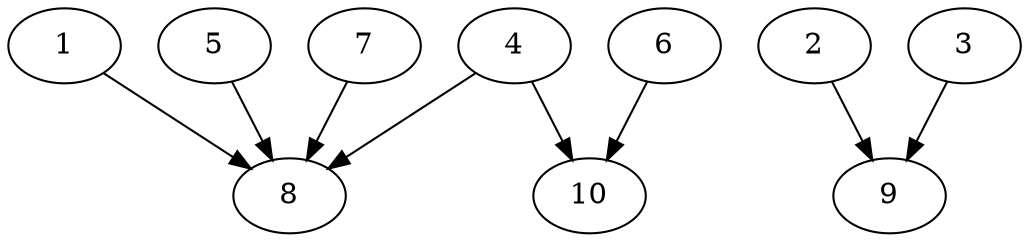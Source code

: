 // DAG automatically generated by daggen at Thu Oct  3 13:58:05 2019
// ./daggen --dot -n 10 --ccr 0.3 --fat 0.9 --regular 0.7 --density 0.5 --mindata 5242880 --maxdata 52428800 
digraph G {
  1 [size="164539733", alpha="0.08", expect_size="49361920"] 
  1 -> 8 [size ="49361920"]
  2 [size="126812160", alpha="0.02", expect_size="38043648"] 
  2 -> 9 [size ="38043648"]
  3 [size="64522240", alpha="0.20", expect_size="19356672"] 
  3 -> 9 [size ="19356672"]
  4 [size="46789973", alpha="0.19", expect_size="14036992"] 
  4 -> 8 [size ="14036992"]
  4 -> 10 [size ="14036992"]
  5 [size="51360427", alpha="0.17", expect_size="15408128"] 
  5 -> 8 [size ="15408128"]
  6 [size="25545387", alpha="0.15", expect_size="7663616"] 
  6 -> 10 [size ="7663616"]
  7 [size="50954240", alpha="0.12", expect_size="15286272"] 
  7 -> 8 [size ="15286272"]
  8 [size="162440533", alpha="0.19", expect_size="48732160"] 
  9 [size="145923413", alpha="0.00", expect_size="43777024"] 
  10 [size="84227413", alpha="0.11", expect_size="25268224"] 
}
